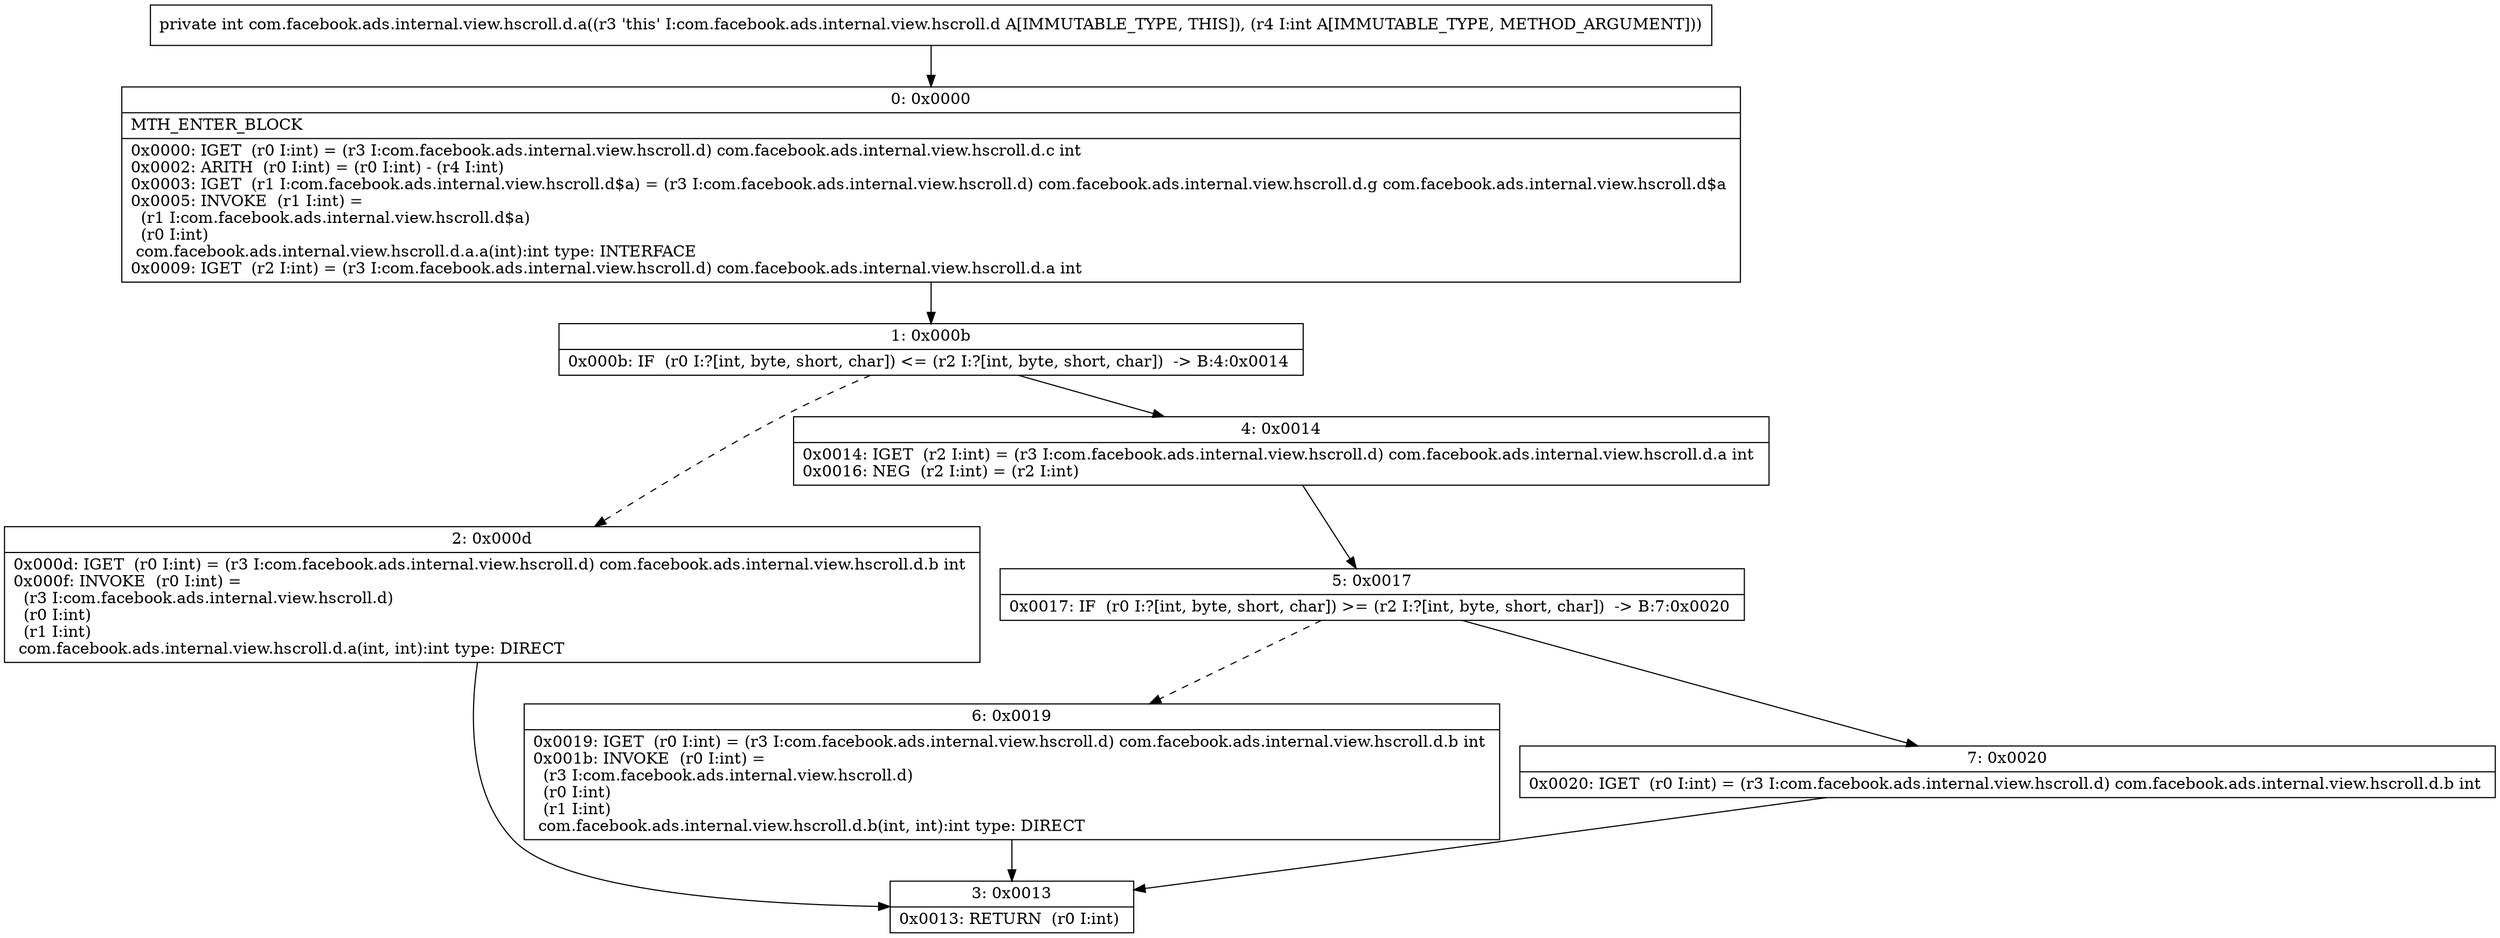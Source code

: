 digraph "CFG forcom.facebook.ads.internal.view.hscroll.d.a(I)I" {
Node_0 [shape=record,label="{0\:\ 0x0000|MTH_ENTER_BLOCK\l|0x0000: IGET  (r0 I:int) = (r3 I:com.facebook.ads.internal.view.hscroll.d) com.facebook.ads.internal.view.hscroll.d.c int \l0x0002: ARITH  (r0 I:int) = (r0 I:int) \- (r4 I:int) \l0x0003: IGET  (r1 I:com.facebook.ads.internal.view.hscroll.d$a) = (r3 I:com.facebook.ads.internal.view.hscroll.d) com.facebook.ads.internal.view.hscroll.d.g com.facebook.ads.internal.view.hscroll.d$a \l0x0005: INVOKE  (r1 I:int) = \l  (r1 I:com.facebook.ads.internal.view.hscroll.d$a)\l  (r0 I:int)\l com.facebook.ads.internal.view.hscroll.d.a.a(int):int type: INTERFACE \l0x0009: IGET  (r2 I:int) = (r3 I:com.facebook.ads.internal.view.hscroll.d) com.facebook.ads.internal.view.hscroll.d.a int \l}"];
Node_1 [shape=record,label="{1\:\ 0x000b|0x000b: IF  (r0 I:?[int, byte, short, char]) \<= (r2 I:?[int, byte, short, char])  \-\> B:4:0x0014 \l}"];
Node_2 [shape=record,label="{2\:\ 0x000d|0x000d: IGET  (r0 I:int) = (r3 I:com.facebook.ads.internal.view.hscroll.d) com.facebook.ads.internal.view.hscroll.d.b int \l0x000f: INVOKE  (r0 I:int) = \l  (r3 I:com.facebook.ads.internal.view.hscroll.d)\l  (r0 I:int)\l  (r1 I:int)\l com.facebook.ads.internal.view.hscroll.d.a(int, int):int type: DIRECT \l}"];
Node_3 [shape=record,label="{3\:\ 0x0013|0x0013: RETURN  (r0 I:int) \l}"];
Node_4 [shape=record,label="{4\:\ 0x0014|0x0014: IGET  (r2 I:int) = (r3 I:com.facebook.ads.internal.view.hscroll.d) com.facebook.ads.internal.view.hscroll.d.a int \l0x0016: NEG  (r2 I:int) = (r2 I:int) \l}"];
Node_5 [shape=record,label="{5\:\ 0x0017|0x0017: IF  (r0 I:?[int, byte, short, char]) \>= (r2 I:?[int, byte, short, char])  \-\> B:7:0x0020 \l}"];
Node_6 [shape=record,label="{6\:\ 0x0019|0x0019: IGET  (r0 I:int) = (r3 I:com.facebook.ads.internal.view.hscroll.d) com.facebook.ads.internal.view.hscroll.d.b int \l0x001b: INVOKE  (r0 I:int) = \l  (r3 I:com.facebook.ads.internal.view.hscroll.d)\l  (r0 I:int)\l  (r1 I:int)\l com.facebook.ads.internal.view.hscroll.d.b(int, int):int type: DIRECT \l}"];
Node_7 [shape=record,label="{7\:\ 0x0020|0x0020: IGET  (r0 I:int) = (r3 I:com.facebook.ads.internal.view.hscroll.d) com.facebook.ads.internal.view.hscroll.d.b int \l}"];
MethodNode[shape=record,label="{private int com.facebook.ads.internal.view.hscroll.d.a((r3 'this' I:com.facebook.ads.internal.view.hscroll.d A[IMMUTABLE_TYPE, THIS]), (r4 I:int A[IMMUTABLE_TYPE, METHOD_ARGUMENT])) }"];
MethodNode -> Node_0;
Node_0 -> Node_1;
Node_1 -> Node_2[style=dashed];
Node_1 -> Node_4;
Node_2 -> Node_3;
Node_4 -> Node_5;
Node_5 -> Node_6[style=dashed];
Node_5 -> Node_7;
Node_6 -> Node_3;
Node_7 -> Node_3;
}

